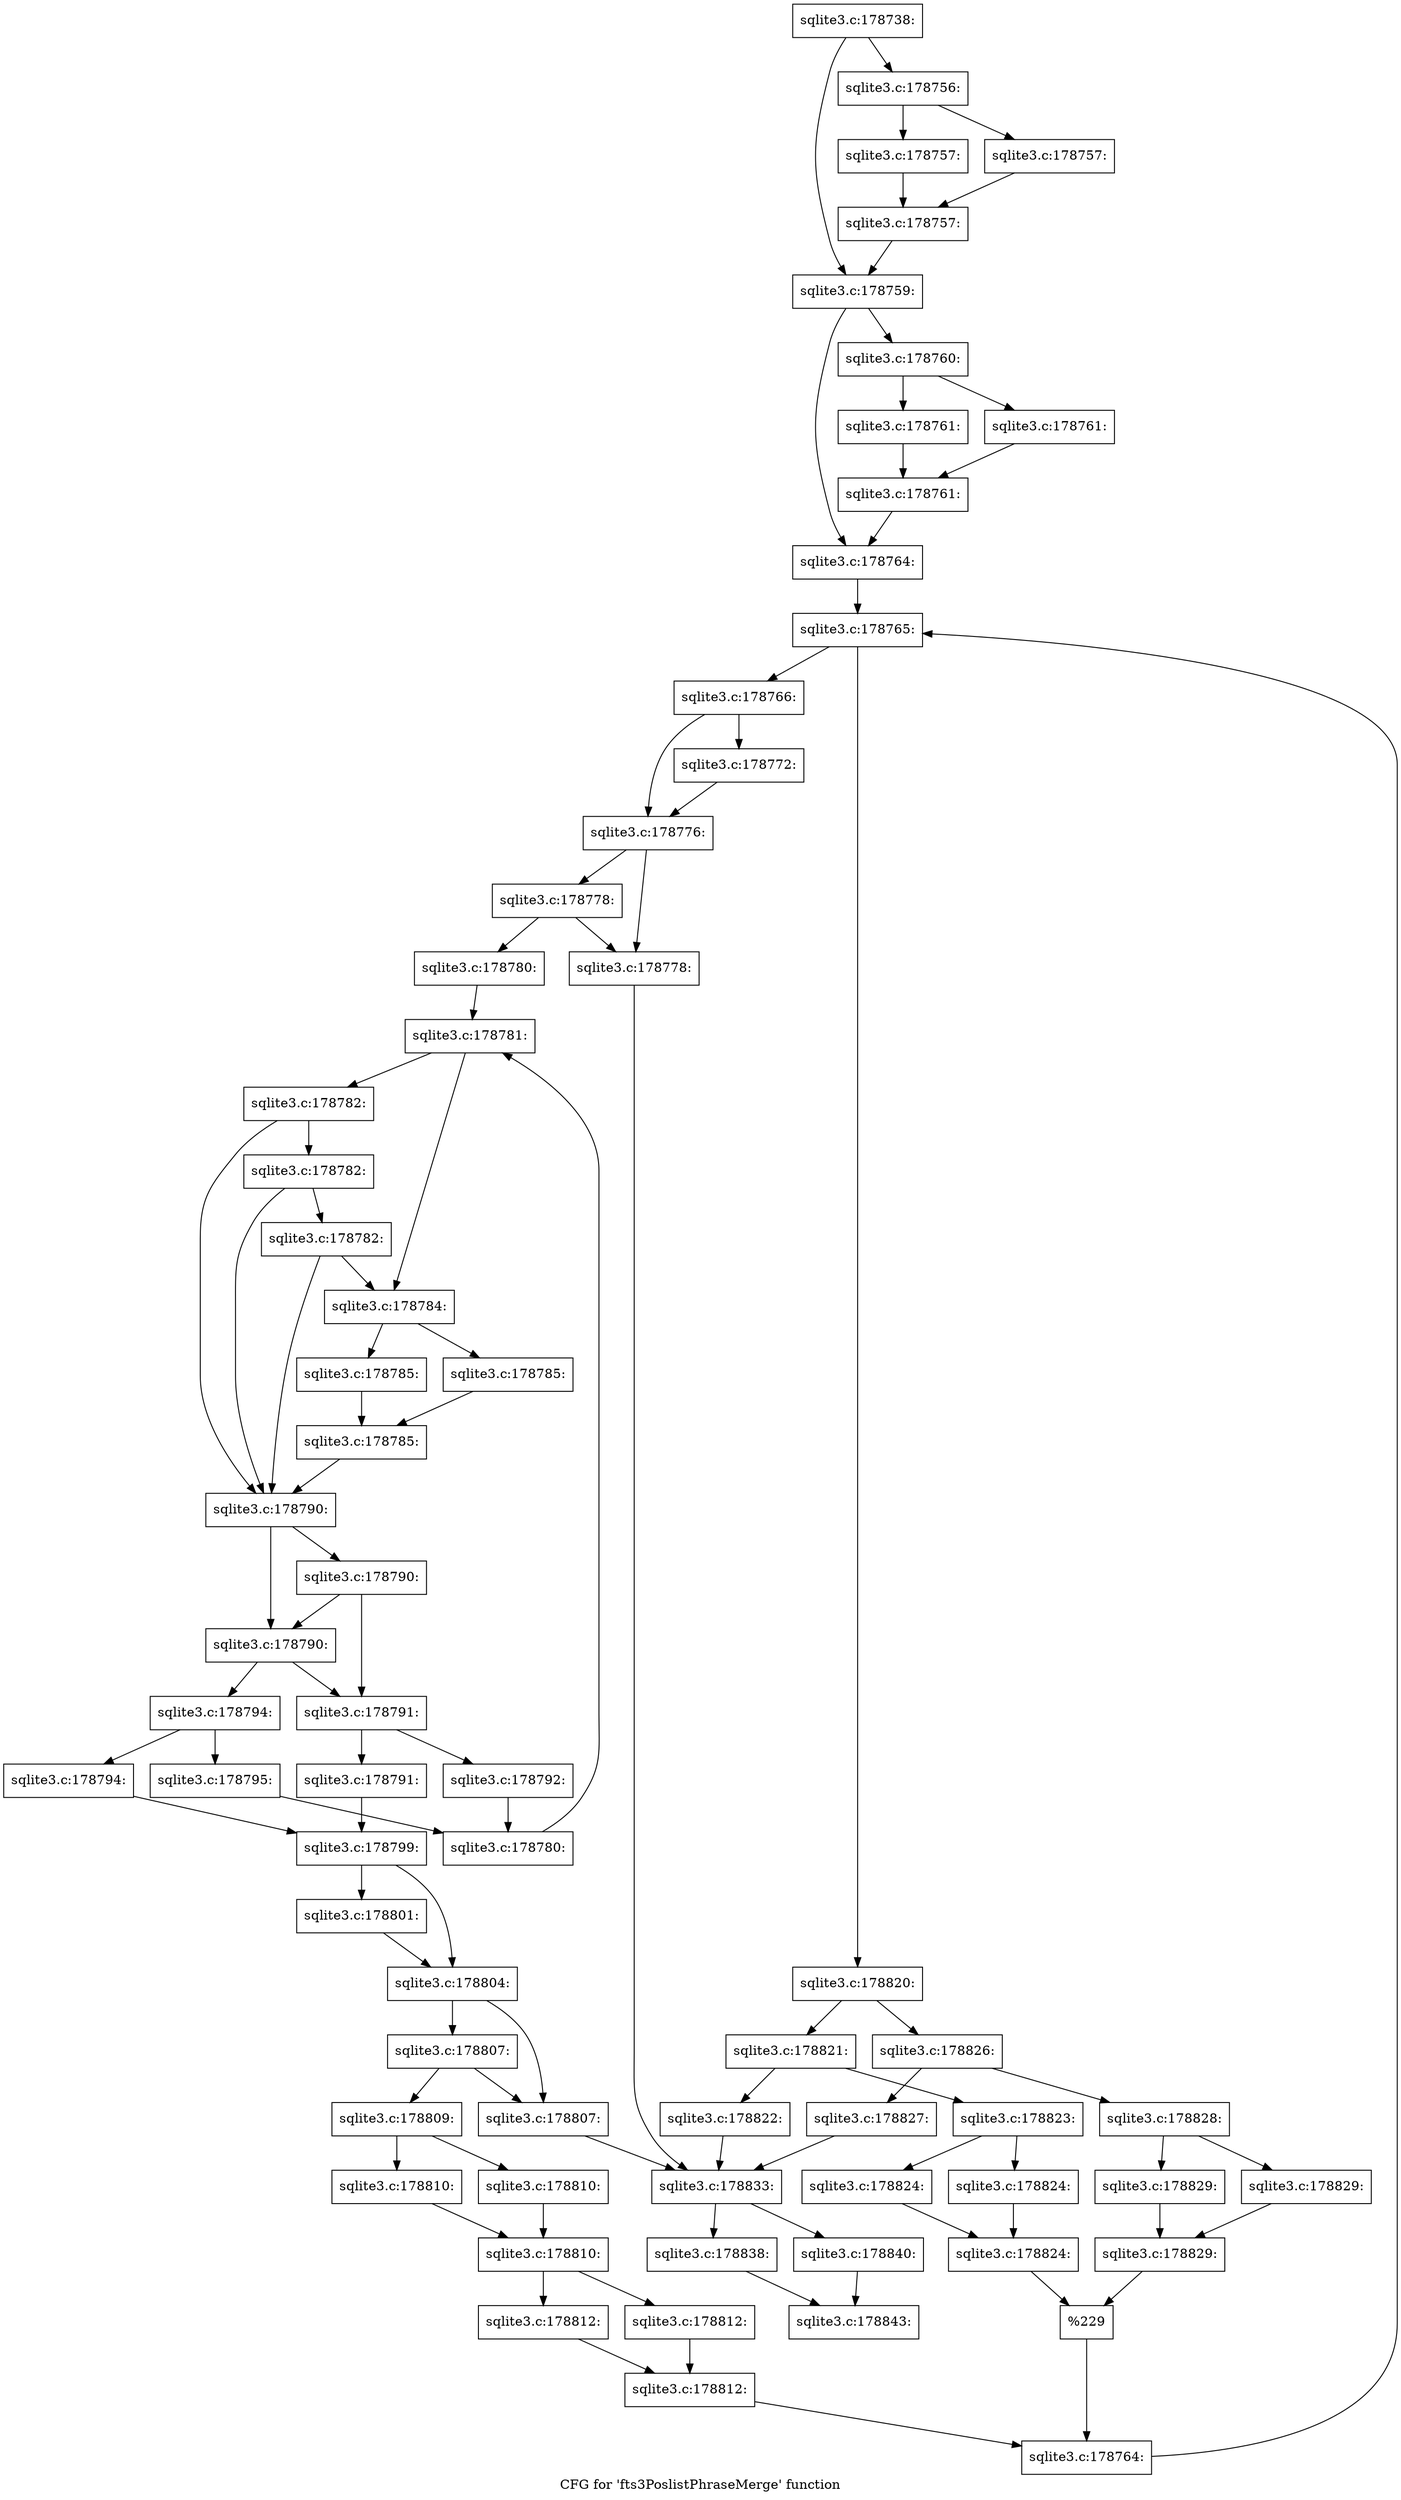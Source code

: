 digraph "CFG for 'fts3PoslistPhraseMerge' function" {
	label="CFG for 'fts3PoslistPhraseMerge' function";

	Node0x55c0faf2c350 [shape=record,label="{sqlite3.c:178738:}"];
	Node0x55c0faf2c350 -> Node0x55c0faf3ab80;
	Node0x55c0faf2c350 -> Node0x55c0faf3abd0;
	Node0x55c0faf3ab80 [shape=record,label="{sqlite3.c:178756:}"];
	Node0x55c0faf3ab80 -> Node0x55c0faf3b270;
	Node0x55c0faf3ab80 -> Node0x55c0faf3b2c0;
	Node0x55c0faf3b270 [shape=record,label="{sqlite3.c:178757:}"];
	Node0x55c0faf3b270 -> Node0x55c0faf3b310;
	Node0x55c0faf3b2c0 [shape=record,label="{sqlite3.c:178757:}"];
	Node0x55c0faf3b2c0 -> Node0x55c0faf3b310;
	Node0x55c0faf3b310 [shape=record,label="{sqlite3.c:178757:}"];
	Node0x55c0faf3b310 -> Node0x55c0faf3abd0;
	Node0x55c0faf3abd0 [shape=record,label="{sqlite3.c:178759:}"];
	Node0x55c0faf3abd0 -> Node0x55c0faf3bed0;
	Node0x55c0faf3abd0 -> Node0x55c0faf3bf20;
	Node0x55c0faf3bed0 [shape=record,label="{sqlite3.c:178760:}"];
	Node0x55c0faf3bed0 -> Node0x55c0faf3c5c0;
	Node0x55c0faf3bed0 -> Node0x55c0faf3c610;
	Node0x55c0faf3c5c0 [shape=record,label="{sqlite3.c:178761:}"];
	Node0x55c0faf3c5c0 -> Node0x55c0faf3c660;
	Node0x55c0faf3c610 [shape=record,label="{sqlite3.c:178761:}"];
	Node0x55c0faf3c610 -> Node0x55c0faf3c660;
	Node0x55c0faf3c660 [shape=record,label="{sqlite3.c:178761:}"];
	Node0x55c0faf3c660 -> Node0x55c0faf3bf20;
	Node0x55c0faf3bf20 [shape=record,label="{sqlite3.c:178764:}"];
	Node0x55c0faf3bf20 -> Node0x55c0faf3d390;
	Node0x55c0faf3d390 [shape=record,label="{sqlite3.c:178765:}"];
	Node0x55c0faf3d390 -> Node0x55c0faf3d560;
	Node0x55c0faf3d390 -> Node0x55c0faf3d600;
	Node0x55c0faf3d560 [shape=record,label="{sqlite3.c:178766:}"];
	Node0x55c0faf3d560 -> Node0x55c0faf3e940;
	Node0x55c0faf3d560 -> Node0x55c0faf3e990;
	Node0x55c0faf3e940 [shape=record,label="{sqlite3.c:178772:}"];
	Node0x55c0faf3e940 -> Node0x55c0faf3e990;
	Node0x55c0faf3e990 [shape=record,label="{sqlite3.c:178776:}"];
	Node0x55c0faf3e990 -> Node0x55c0faf3fd70;
	Node0x55c0faf3e990 -> Node0x55c0faf3fe10;
	Node0x55c0faf3fe10 [shape=record,label="{sqlite3.c:178778:}"];
	Node0x55c0faf3fe10 -> Node0x55c0faf3fd70;
	Node0x55c0faf3fe10 -> Node0x55c0faf3fdc0;
	Node0x55c0faf3fd70 [shape=record,label="{sqlite3.c:178778:}"];
	Node0x55c0faf3fd70 -> Node0x55c0faf3d310;
	Node0x55c0faf3fdc0 [shape=record,label="{sqlite3.c:178780:}"];
	Node0x55c0faf3fdc0 -> Node0x55c0faf405f0;
	Node0x55c0faf405f0 [shape=record,label="{sqlite3.c:178781:}"];
	Node0x55c0faf405f0 -> Node0x55c0faf407c0;
	Node0x55c0faf405f0 -> Node0x55c0faf40860;
	Node0x55c0faf40860 [shape=record,label="{sqlite3.c:178782:}"];
	Node0x55c0faf40860 -> Node0x55c0faf40e50;
	Node0x55c0faf40860 -> Node0x55c0faf40810;
	Node0x55c0faf40e50 [shape=record,label="{sqlite3.c:178782:}"];
	Node0x55c0faf40e50 -> Node0x55c0faf40dd0;
	Node0x55c0faf40e50 -> Node0x55c0faf40810;
	Node0x55c0faf40dd0 [shape=record,label="{sqlite3.c:178782:}"];
	Node0x55c0faf40dd0 -> Node0x55c0faf407c0;
	Node0x55c0faf40dd0 -> Node0x55c0faf40810;
	Node0x55c0faf407c0 [shape=record,label="{sqlite3.c:178784:}"];
	Node0x55c0faf407c0 -> Node0x55c0faf41bc0;
	Node0x55c0faf407c0 -> Node0x55c0faf41c10;
	Node0x55c0faf41bc0 [shape=record,label="{sqlite3.c:178785:}"];
	Node0x55c0faf41bc0 -> Node0x55c0faf41c60;
	Node0x55c0faf41c10 [shape=record,label="{sqlite3.c:178785:}"];
	Node0x55c0faf41c10 -> Node0x55c0faf41c60;
	Node0x55c0faf41c60 [shape=record,label="{sqlite3.c:178785:}"];
	Node0x55c0faf41c60 -> Node0x55c0faf40810;
	Node0x55c0faf40810 [shape=record,label="{sqlite3.c:178790:}"];
	Node0x55c0faf40810 -> Node0x55c0faf42b50;
	Node0x55c0faf40810 -> Node0x55c0faf42bd0;
	Node0x55c0faf42bd0 [shape=record,label="{sqlite3.c:178790:}"];
	Node0x55c0faf42bd0 -> Node0x55c0faf42a60;
	Node0x55c0faf42bd0 -> Node0x55c0faf42b50;
	Node0x55c0faf42b50 [shape=record,label="{sqlite3.c:178790:}"];
	Node0x55c0faf42b50 -> Node0x55c0faf42a60;
	Node0x55c0faf42b50 -> Node0x55c0faf42b00;
	Node0x55c0faf42a60 [shape=record,label="{sqlite3.c:178791:}"];
	Node0x55c0faf42a60 -> Node0x55c0faf43710;
	Node0x55c0faf42a60 -> Node0x55c0faf43760;
	Node0x55c0faf43710 [shape=record,label="{sqlite3.c:178791:}"];
	Node0x55c0faf43710 -> Node0x55c0faf40570;
	Node0x55c0faf43760 [shape=record,label="{sqlite3.c:178792:}"];
	Node0x55c0faf43760 -> Node0x55c0faf42ab0;
	Node0x55c0faf42b00 [shape=record,label="{sqlite3.c:178794:}"];
	Node0x55c0faf42b00 -> Node0x55c0faf44230;
	Node0x55c0faf42b00 -> Node0x55c0faf44280;
	Node0x55c0faf44230 [shape=record,label="{sqlite3.c:178794:}"];
	Node0x55c0faf44230 -> Node0x55c0faf40570;
	Node0x55c0faf44280 [shape=record,label="{sqlite3.c:178795:}"];
	Node0x55c0faf44280 -> Node0x55c0faf42ab0;
	Node0x55c0faf42ab0 [shape=record,label="{sqlite3.c:178780:}"];
	Node0x55c0faf42ab0 -> Node0x55c0faf405f0;
	Node0x55c0faf40570 [shape=record,label="{sqlite3.c:178799:}"];
	Node0x55c0faf40570 -> Node0x55c0faf40410;
	Node0x55c0faf40570 -> Node0x55c0faf44ee0;
	Node0x55c0faf40410 [shape=record,label="{sqlite3.c:178801:}"];
	Node0x55c0faf40410 -> Node0x55c0faf44ee0;
	Node0x55c0faf44ee0 [shape=record,label="{sqlite3.c:178804:}"];
	Node0x55c0faf44ee0 -> Node0x55c0faf45700;
	Node0x55c0faf44ee0 -> Node0x55c0faf457a0;
	Node0x55c0faf457a0 [shape=record,label="{sqlite3.c:178807:}"];
	Node0x55c0faf457a0 -> Node0x55c0faf45700;
	Node0x55c0faf457a0 -> Node0x55c0faf45750;
	Node0x55c0faf45700 [shape=record,label="{sqlite3.c:178807:}"];
	Node0x55c0faf45700 -> Node0x55c0faf3d310;
	Node0x55c0faf45750 [shape=record,label="{sqlite3.c:178809:}"];
	Node0x55c0faf45750 -> Node0x55c0faf46220;
	Node0x55c0faf45750 -> Node0x55c0faf46270;
	Node0x55c0faf46220 [shape=record,label="{sqlite3.c:178810:}"];
	Node0x55c0faf46220 -> Node0x55c0faf462c0;
	Node0x55c0faf46270 [shape=record,label="{sqlite3.c:178810:}"];
	Node0x55c0faf46270 -> Node0x55c0faf462c0;
	Node0x55c0faf462c0 [shape=record,label="{sqlite3.c:178810:}"];
	Node0x55c0faf462c0 -> Node0x55c0faf46f70;
	Node0x55c0faf462c0 -> Node0x55c0faf46fc0;
	Node0x55c0faf46f70 [shape=record,label="{sqlite3.c:178812:}"];
	Node0x55c0faf46f70 -> Node0x55c0faf47010;
	Node0x55c0faf46fc0 [shape=record,label="{sqlite3.c:178812:}"];
	Node0x55c0faf46fc0 -> Node0x55c0faf47010;
	Node0x55c0faf47010 [shape=record,label="{sqlite3.c:178812:}"];
	Node0x55c0faf47010 -> Node0x55c0faf3d5b0;
	Node0x55c0faf3d600 [shape=record,label="{sqlite3.c:178820:}"];
	Node0x55c0faf3d600 -> Node0x55c0faf47ba0;
	Node0x55c0faf3d600 -> Node0x55c0faf47c40;
	Node0x55c0faf47ba0 [shape=record,label="{sqlite3.c:178821:}"];
	Node0x55c0faf47ba0 -> Node0x55c0faf48240;
	Node0x55c0faf47ba0 -> Node0x55c0faf48290;
	Node0x55c0faf48240 [shape=record,label="{sqlite3.c:178822:}"];
	Node0x55c0faf48240 -> Node0x55c0faf3d310;
	Node0x55c0faf48290 [shape=record,label="{sqlite3.c:178823:}"];
	Node0x55c0faf48290 -> Node0x55c0faf48920;
	Node0x55c0faf48290 -> Node0x55c0faf48970;
	Node0x55c0faf48920 [shape=record,label="{sqlite3.c:178824:}"];
	Node0x55c0faf48920 -> Node0x55c0faf489c0;
	Node0x55c0faf48970 [shape=record,label="{sqlite3.c:178824:}"];
	Node0x55c0faf48970 -> Node0x55c0faf489c0;
	Node0x55c0faf489c0 [shape=record,label="{sqlite3.c:178824:}"];
	Node0x55c0faf489c0 -> Node0x55c0faf47bf0;
	Node0x55c0faf47c40 [shape=record,label="{sqlite3.c:178826:}"];
	Node0x55c0faf47c40 -> Node0x55c0faf49740;
	Node0x55c0faf47c40 -> Node0x55c0faf49790;
	Node0x55c0faf49740 [shape=record,label="{sqlite3.c:178827:}"];
	Node0x55c0faf49740 -> Node0x55c0faf3d310;
	Node0x55c0faf49790 [shape=record,label="{sqlite3.c:178828:}"];
	Node0x55c0faf49790 -> Node0x55c0faf49e90;
	Node0x55c0faf49790 -> Node0x55c0faf49ee0;
	Node0x55c0faf49e90 [shape=record,label="{sqlite3.c:178829:}"];
	Node0x55c0faf49e90 -> Node0x55c0faf49f30;
	Node0x55c0faf49ee0 [shape=record,label="{sqlite3.c:178829:}"];
	Node0x55c0faf49ee0 -> Node0x55c0faf49f30;
	Node0x55c0faf49f30 [shape=record,label="{sqlite3.c:178829:}"];
	Node0x55c0faf49f30 -> Node0x55c0faf47bf0;
	Node0x55c0faf47bf0 [shape=record,label="{%229}"];
	Node0x55c0faf47bf0 -> Node0x55c0faf3d5b0;
	Node0x55c0faf3d5b0 [shape=record,label="{sqlite3.c:178764:}"];
	Node0x55c0faf3d5b0 -> Node0x55c0faf3d390;
	Node0x55c0faf3d310 [shape=record,label="{sqlite3.c:178833:}"];
	Node0x55c0faf3d310 -> Node0x55c0faf3d1b0;
	Node0x55c0faf3d310 -> Node0x55c0faf4b2f0;
	Node0x55c0faf3d1b0 [shape=record,label="{sqlite3.c:178838:}"];
	Node0x55c0faf3d1b0 -> Node0x55c0faf2c5e0;
	Node0x55c0faf4b2f0 [shape=record,label="{sqlite3.c:178840:}"];
	Node0x55c0faf4b2f0 -> Node0x55c0faf2c5e0;
	Node0x55c0faf2c5e0 [shape=record,label="{sqlite3.c:178843:}"];
}
